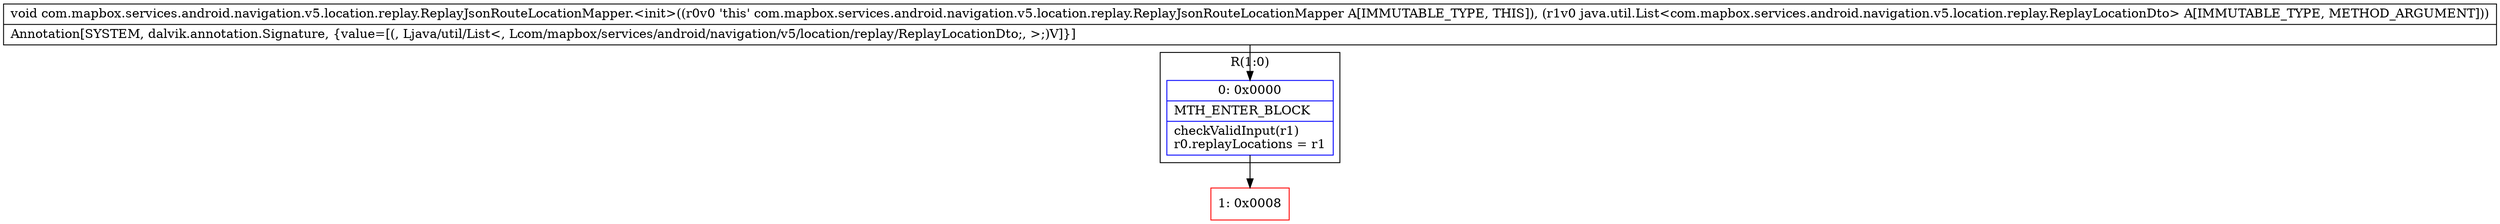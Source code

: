 digraph "CFG forcom.mapbox.services.android.navigation.v5.location.replay.ReplayJsonRouteLocationMapper.\<init\>(Ljava\/util\/List;)V" {
subgraph cluster_Region_1030291656 {
label = "R(1:0)";
node [shape=record,color=blue];
Node_0 [shape=record,label="{0\:\ 0x0000|MTH_ENTER_BLOCK\l|checkValidInput(r1)\lr0.replayLocations = r1\l}"];
}
Node_1 [shape=record,color=red,label="{1\:\ 0x0008}"];
MethodNode[shape=record,label="{void com.mapbox.services.android.navigation.v5.location.replay.ReplayJsonRouteLocationMapper.\<init\>((r0v0 'this' com.mapbox.services.android.navigation.v5.location.replay.ReplayJsonRouteLocationMapper A[IMMUTABLE_TYPE, THIS]), (r1v0 java.util.List\<com.mapbox.services.android.navigation.v5.location.replay.ReplayLocationDto\> A[IMMUTABLE_TYPE, METHOD_ARGUMENT]))  | Annotation[SYSTEM, dalvik.annotation.Signature, \{value=[(, Ljava\/util\/List\<, Lcom\/mapbox\/services\/android\/navigation\/v5\/location\/replay\/ReplayLocationDto;, \>;)V]\}]\l}"];
MethodNode -> Node_0;
Node_0 -> Node_1;
}


